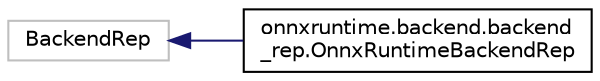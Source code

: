 digraph "Graphical Class Hierarchy"
{
 // LATEX_PDF_SIZE
  edge [fontname="Helvetica",fontsize="10",labelfontname="Helvetica",labelfontsize="10"];
  node [fontname="Helvetica",fontsize="10",shape=record];
  rankdir="LR";
  Node15517 [label="BackendRep",height=0.2,width=0.4,color="grey75", fillcolor="white", style="filled",tooltip=" "];
  Node15517 -> Node0 [dir="back",color="midnightblue",fontsize="10",style="solid",fontname="Helvetica"];
  Node0 [label="onnxruntime.backend.backend\l_rep.OnnxRuntimeBackendRep",height=0.2,width=0.4,color="black", fillcolor="white", style="filled",URL="$classonnxruntime_1_1backend_1_1backend__rep_1_1OnnxRuntimeBackendRep.html",tooltip=" "];
}
